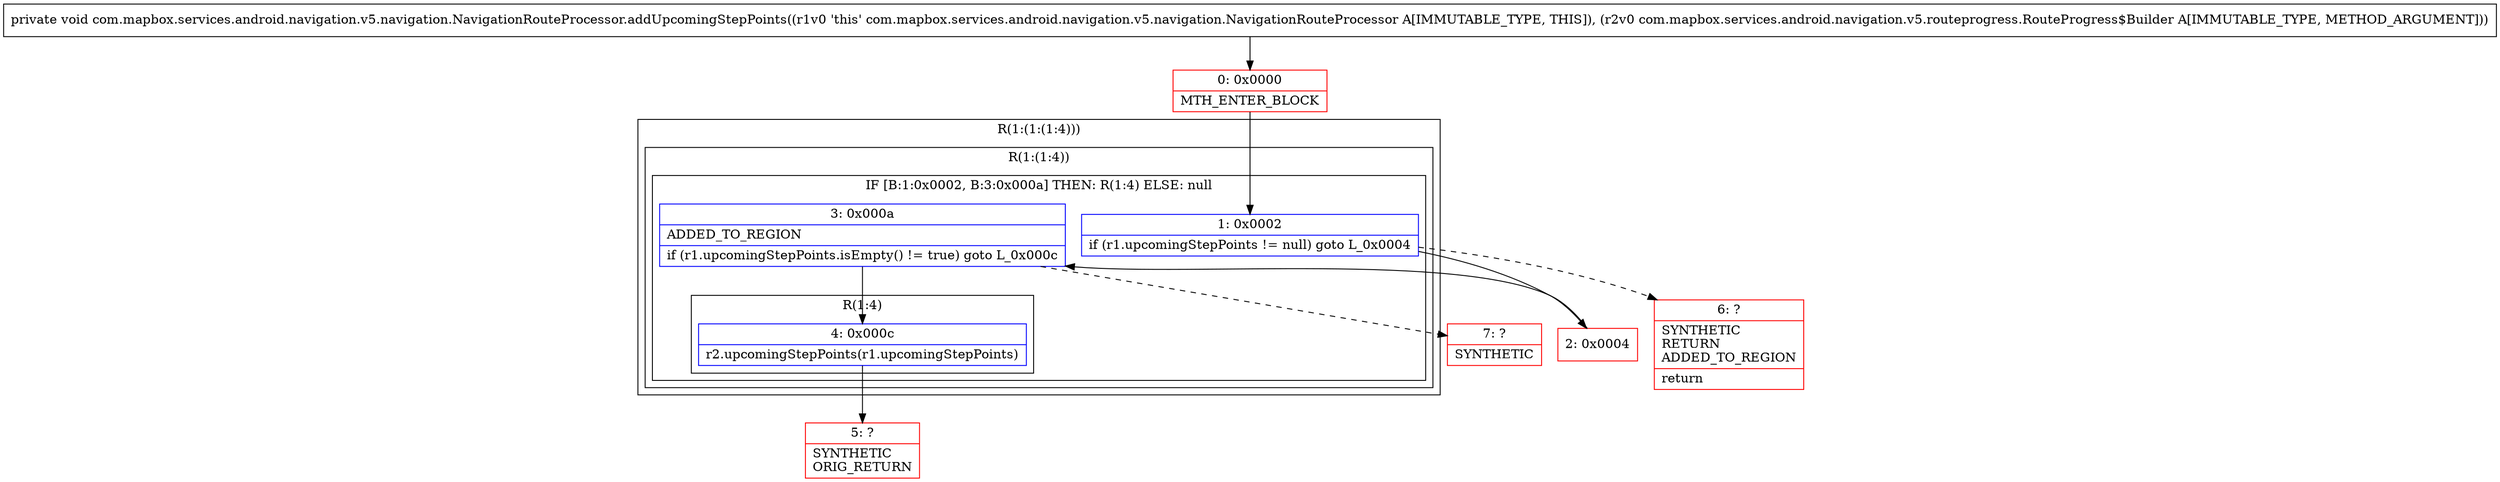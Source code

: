 digraph "CFG forcom.mapbox.services.android.navigation.v5.navigation.NavigationRouteProcessor.addUpcomingStepPoints(Lcom\/mapbox\/services\/android\/navigation\/v5\/routeprogress\/RouteProgress$Builder;)V" {
subgraph cluster_Region_1592175017 {
label = "R(1:(1:(1:4)))";
node [shape=record,color=blue];
subgraph cluster_Region_715494616 {
label = "R(1:(1:4))";
node [shape=record,color=blue];
subgraph cluster_IfRegion_1722370872 {
label = "IF [B:1:0x0002, B:3:0x000a] THEN: R(1:4) ELSE: null";
node [shape=record,color=blue];
Node_1 [shape=record,label="{1\:\ 0x0002|if (r1.upcomingStepPoints != null) goto L_0x0004\l}"];
Node_3 [shape=record,label="{3\:\ 0x000a|ADDED_TO_REGION\l|if (r1.upcomingStepPoints.isEmpty() != true) goto L_0x000c\l}"];
subgraph cluster_Region_698108052 {
label = "R(1:4)";
node [shape=record,color=blue];
Node_4 [shape=record,label="{4\:\ 0x000c|r2.upcomingStepPoints(r1.upcomingStepPoints)\l}"];
}
}
}
}
Node_0 [shape=record,color=red,label="{0\:\ 0x0000|MTH_ENTER_BLOCK\l}"];
Node_2 [shape=record,color=red,label="{2\:\ 0x0004}"];
Node_5 [shape=record,color=red,label="{5\:\ ?|SYNTHETIC\lORIG_RETURN\l}"];
Node_6 [shape=record,color=red,label="{6\:\ ?|SYNTHETIC\lRETURN\lADDED_TO_REGION\l|return\l}"];
Node_7 [shape=record,color=red,label="{7\:\ ?|SYNTHETIC\l}"];
MethodNode[shape=record,label="{private void com.mapbox.services.android.navigation.v5.navigation.NavigationRouteProcessor.addUpcomingStepPoints((r1v0 'this' com.mapbox.services.android.navigation.v5.navigation.NavigationRouteProcessor A[IMMUTABLE_TYPE, THIS]), (r2v0 com.mapbox.services.android.navigation.v5.routeprogress.RouteProgress$Builder A[IMMUTABLE_TYPE, METHOD_ARGUMENT])) }"];
MethodNode -> Node_0;
Node_1 -> Node_2;
Node_1 -> Node_6[style=dashed];
Node_3 -> Node_4;
Node_3 -> Node_7[style=dashed];
Node_4 -> Node_5;
Node_0 -> Node_1;
Node_2 -> Node_3;
}

